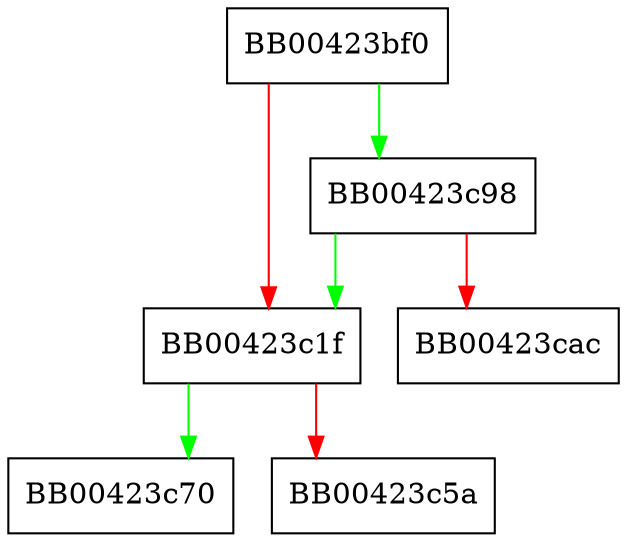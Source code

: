 digraph alloc_kdf_algorithm_name {
  node [shape="box"];
  graph [splines=ortho];
  BB00423bf0 -> BB00423c98 [color="green"];
  BB00423bf0 -> BB00423c1f [color="red"];
  BB00423c1f -> BB00423c70 [color="green"];
  BB00423c1f -> BB00423c5a [color="red"];
  BB00423c98 -> BB00423c1f [color="green"];
  BB00423c98 -> BB00423cac [color="red"];
}